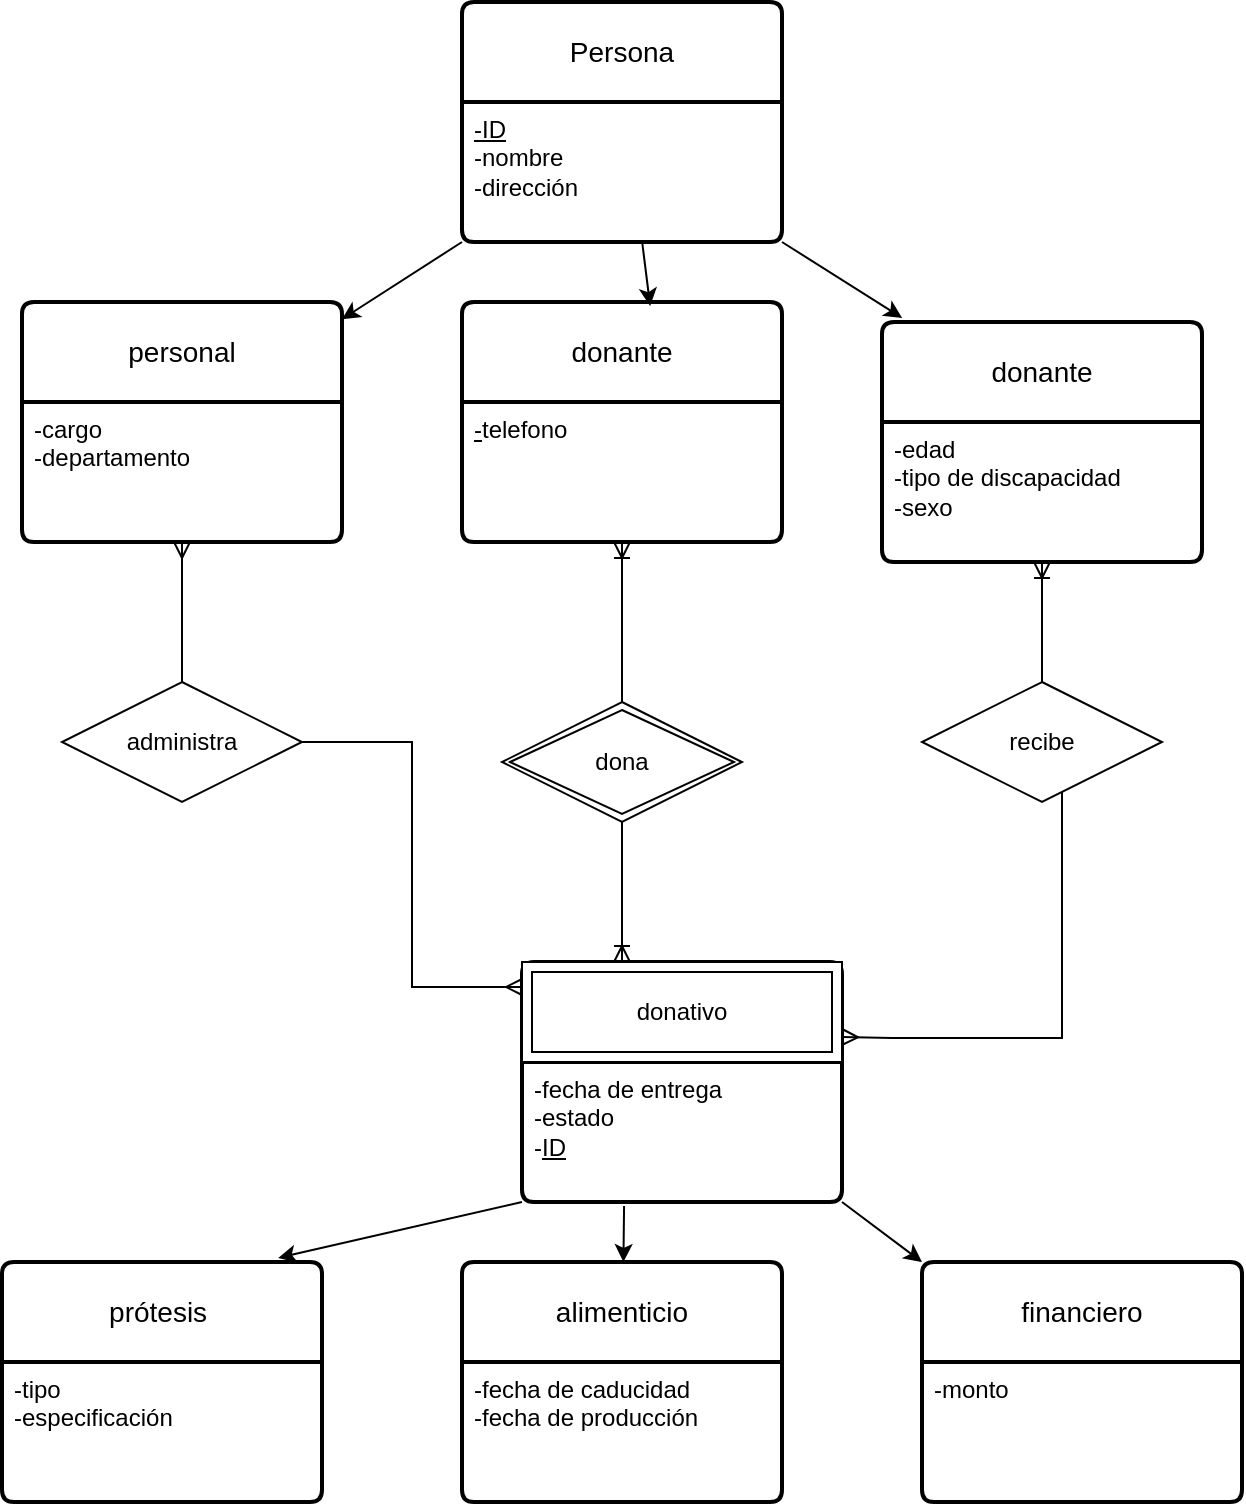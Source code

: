 <mxfile version="24.1.0" type="github">
  <diagram id="R2lEEEUBdFMjLlhIrx00" name="Page-1">
    <mxGraphModel dx="880" dy="466" grid="1" gridSize="10" guides="1" tooltips="1" connect="1" arrows="1" fold="1" page="1" pageScale="1" pageWidth="850" pageHeight="1100" math="0" shadow="0" extFonts="Permanent Marker^https://fonts.googleapis.com/css?family=Permanent+Marker">
      <root>
        <mxCell id="0" />
        <mxCell id="1" parent="0" />
        <mxCell id="fsoGRjE2YTRlCACnc3y2-1" value="Persona" style="swimlane;childLayout=stackLayout;horizontal=1;startSize=50;horizontalStack=0;rounded=1;fontSize=14;fontStyle=0;strokeWidth=2;resizeParent=0;resizeLast=1;shadow=0;dashed=0;align=center;arcSize=4;whiteSpace=wrap;html=1;" vertex="1" parent="1">
          <mxGeometry x="370" y="50" width="160" height="120" as="geometry" />
        </mxCell>
        <mxCell id="fsoGRjE2YTRlCACnc3y2-2" value="&lt;u&gt;-ID&lt;/u&gt;&lt;div&gt;-nombre&lt;/div&gt;&lt;div&gt;-dirección&lt;/div&gt;" style="align=left;strokeColor=none;fillColor=none;spacingLeft=4;fontSize=12;verticalAlign=top;resizable=0;rotatable=0;part=1;html=1;" vertex="1" parent="fsoGRjE2YTRlCACnc3y2-1">
          <mxGeometry y="50" width="160" height="70" as="geometry" />
        </mxCell>
        <mxCell id="fsoGRjE2YTRlCACnc3y2-3" value="donante" style="swimlane;childLayout=stackLayout;horizontal=1;startSize=50;horizontalStack=0;rounded=1;fontSize=14;fontStyle=0;strokeWidth=2;resizeParent=0;resizeLast=1;shadow=0;dashed=0;align=center;arcSize=4;whiteSpace=wrap;html=1;" vertex="1" parent="1">
          <mxGeometry x="370" y="200" width="160" height="120" as="geometry" />
        </mxCell>
        <mxCell id="fsoGRjE2YTRlCACnc3y2-4" value="&lt;u&gt;-&lt;/u&gt;telefono" style="align=left;strokeColor=none;fillColor=none;spacingLeft=4;fontSize=12;verticalAlign=top;resizable=0;rotatable=0;part=1;html=1;" vertex="1" parent="fsoGRjE2YTRlCACnc3y2-3">
          <mxGeometry y="50" width="160" height="70" as="geometry" />
        </mxCell>
        <mxCell id="fsoGRjE2YTRlCACnc3y2-5" value="donante" style="swimlane;childLayout=stackLayout;horizontal=1;startSize=50;horizontalStack=0;rounded=1;fontSize=14;fontStyle=0;strokeWidth=2;resizeParent=0;resizeLast=1;shadow=0;dashed=0;align=center;arcSize=4;whiteSpace=wrap;html=1;" vertex="1" parent="1">
          <mxGeometry x="580" y="210" width="160" height="120" as="geometry" />
        </mxCell>
        <mxCell id="fsoGRjE2YTRlCACnc3y2-6" value="-edad&lt;div&gt;-tipo de discapacidad&lt;/div&gt;&lt;div&gt;-sexo&lt;/div&gt;" style="align=left;strokeColor=none;fillColor=none;spacingLeft=4;fontSize=12;verticalAlign=top;resizable=0;rotatable=0;part=1;html=1;" vertex="1" parent="fsoGRjE2YTRlCACnc3y2-5">
          <mxGeometry y="50" width="160" height="70" as="geometry" />
        </mxCell>
        <mxCell id="fsoGRjE2YTRlCACnc3y2-7" value="personal" style="swimlane;childLayout=stackLayout;horizontal=1;startSize=50;horizontalStack=0;rounded=1;fontSize=14;fontStyle=0;strokeWidth=2;resizeParent=0;resizeLast=1;shadow=0;dashed=0;align=center;arcSize=4;whiteSpace=wrap;html=1;" vertex="1" parent="1">
          <mxGeometry x="150" y="200" width="160" height="120" as="geometry" />
        </mxCell>
        <mxCell id="fsoGRjE2YTRlCACnc3y2-8" value="-cargo&lt;div&gt;-departamento&lt;/div&gt;" style="align=left;strokeColor=none;fillColor=none;spacingLeft=4;fontSize=12;verticalAlign=top;resizable=0;rotatable=0;part=1;html=1;" vertex="1" parent="fsoGRjE2YTRlCACnc3y2-7">
          <mxGeometry y="50" width="160" height="70" as="geometry" />
        </mxCell>
        <mxCell id="fsoGRjE2YTRlCACnc3y2-9" value="donativo" style="swimlane;childLayout=stackLayout;horizontal=1;startSize=50;horizontalStack=0;rounded=1;fontSize=14;fontStyle=0;strokeWidth=2;resizeParent=0;resizeLast=1;shadow=0;dashed=0;align=center;arcSize=4;whiteSpace=wrap;html=1;" vertex="1" parent="1">
          <mxGeometry x="400" y="530" width="160" height="120" as="geometry" />
        </mxCell>
        <mxCell id="fsoGRjE2YTRlCACnc3y2-10" value="-fecha de entrega&lt;div&gt;-estado&lt;/div&gt;&lt;div&gt;-&lt;u&gt;ID&lt;/u&gt;&lt;/div&gt;" style="align=left;strokeColor=none;fillColor=none;spacingLeft=4;fontSize=12;verticalAlign=top;resizable=0;rotatable=0;part=1;html=1;" vertex="1" parent="fsoGRjE2YTRlCACnc3y2-9">
          <mxGeometry y="50" width="160" height="70" as="geometry" />
        </mxCell>
        <mxCell id="fsoGRjE2YTRlCACnc3y2-11" value="financiero" style="swimlane;childLayout=stackLayout;horizontal=1;startSize=50;horizontalStack=0;rounded=1;fontSize=14;fontStyle=0;strokeWidth=2;resizeParent=0;resizeLast=1;shadow=0;dashed=0;align=center;arcSize=4;whiteSpace=wrap;html=1;" vertex="1" parent="1">
          <mxGeometry x="600" y="680" width="160" height="120" as="geometry" />
        </mxCell>
        <mxCell id="fsoGRjE2YTRlCACnc3y2-12" value="-monto" style="align=left;strokeColor=none;fillColor=none;spacingLeft=4;fontSize=12;verticalAlign=top;resizable=0;rotatable=0;part=1;html=1;" vertex="1" parent="fsoGRjE2YTRlCACnc3y2-11">
          <mxGeometry y="50" width="160" height="70" as="geometry" />
        </mxCell>
        <mxCell id="fsoGRjE2YTRlCACnc3y2-13" value="alimenticio" style="swimlane;childLayout=stackLayout;horizontal=1;startSize=50;horizontalStack=0;rounded=1;fontSize=14;fontStyle=0;strokeWidth=2;resizeParent=0;resizeLast=1;shadow=0;dashed=0;align=center;arcSize=4;whiteSpace=wrap;html=1;" vertex="1" parent="1">
          <mxGeometry x="370" y="680" width="160" height="120" as="geometry" />
        </mxCell>
        <mxCell id="fsoGRjE2YTRlCACnc3y2-14" value="-fecha de caducidad&lt;div&gt;-fecha de producción&lt;span style=&quot;color: rgba(0, 0, 0, 0); font-family: monospace; font-size: 0px; background-color: initial;&quot;&gt;%3CmxGraphModel%3E%3Croot%3E%3CmxCell%20id%3D%220%22%2F%3E%3CmxCell%20id%3D%221%22%20parent%3D%220%22%2F%3E%3CmxCell%20id%3D%222%22%20value%3D%22donante%22%20style%3D%22swimlane%3BchildLayout%3DstackLayout%3Bhorizontal%3D1%3BstartSize%3D50%3BhorizontalStack%3D0%3Brounded%3D1%3BfontSize%3D14%3BfontStyle%3D0%3BstrokeWidth%3D2%3BresizeParent%3D0%3BresizeLast%3D1%3Bshadow%3D0%3Bdashed%3D0%3Balign%3Dcenter%3BarcSize%3D4%3BwhiteSpace%3Dwrap%3Bhtml%3D1%3B%22%20vertex%3D%221%22%20parent%3D%221%22%3E%3CmxGeometry%20x%3D%22580%22%20y%3D%22210%22%20width%3D%22160%22%20height%3D%22120%22%20as%3D%22geometry%22%2F%3E%3C%2FmxCell%3E%3CmxCell%20id%3D%223%22%20value%3D%22-edad%26lt%3Bdiv%26gt%3B-tipo%20de%20discapacidad%26lt%3B%2Fdiv%26gt%3B%26lt%3Bdiv%26gt%3B-sexo%26lt%3B%2Fdiv%26gt%3B%22%20style%3D%22align%3Dleft%3BstrokeColor%3Dnone%3BfillColor%3Dnone%3BspacingLeft%3D4%3BfontSize%3D12%3BverticalAlign%3Dtop%3Bresizable%3D0%3Brotatable%3D0%3Bpart%3D1%3Bhtml%3D1%3B%22%20vertex%3D%221%22%20parent%3D%222%22%3E%3CmxGeometry%20y%3D%2250%22%20width%3D%22160%22%20height%3D%2270%22%20as%3D%22geometry%22%2F%3E%3C%2FmxCell%3E%3C%2Froot%3E%3C%2FmxGraphModel%3E&lt;/span&gt;&lt;/div&gt;" style="align=left;strokeColor=none;fillColor=none;spacingLeft=4;fontSize=12;verticalAlign=top;resizable=0;rotatable=0;part=1;html=1;" vertex="1" parent="fsoGRjE2YTRlCACnc3y2-13">
          <mxGeometry y="50" width="160" height="70" as="geometry" />
        </mxCell>
        <mxCell id="fsoGRjE2YTRlCACnc3y2-15" value="prótesis&amp;nbsp;" style="swimlane;childLayout=stackLayout;horizontal=1;startSize=50;horizontalStack=0;rounded=1;fontSize=14;fontStyle=0;strokeWidth=2;resizeParent=0;resizeLast=1;shadow=0;dashed=0;align=center;arcSize=4;whiteSpace=wrap;html=1;" vertex="1" parent="1">
          <mxGeometry x="140" y="680" width="160" height="120" as="geometry" />
        </mxCell>
        <mxCell id="fsoGRjE2YTRlCACnc3y2-16" value="-tipo&lt;div&gt;-especificación&lt;/div&gt;" style="align=left;strokeColor=none;fillColor=none;spacingLeft=4;fontSize=12;verticalAlign=top;resizable=0;rotatable=0;part=1;html=1;" vertex="1" parent="fsoGRjE2YTRlCACnc3y2-15">
          <mxGeometry y="50" width="160" height="70" as="geometry" />
        </mxCell>
        <mxCell id="fsoGRjE2YTRlCACnc3y2-17" value="" style="endArrow=classic;html=1;rounded=0;entryX=0.863;entryY=-0.017;entryDx=0;entryDy=0;entryPerimeter=0;exitX=0;exitY=1;exitDx=0;exitDy=0;" edge="1" parent="1" source="fsoGRjE2YTRlCACnc3y2-10" target="fsoGRjE2YTRlCACnc3y2-15">
          <mxGeometry width="50" height="50" relative="1" as="geometry">
            <mxPoint x="410" y="620" as="sourcePoint" />
            <mxPoint x="460" y="570" as="targetPoint" />
          </mxGeometry>
        </mxCell>
        <mxCell id="fsoGRjE2YTRlCACnc3y2-18" value="" style="endArrow=classic;html=1;rounded=0;exitX=0.319;exitY=1.029;exitDx=0;exitDy=0;exitPerimeter=0;" edge="1" parent="1" source="fsoGRjE2YTRlCACnc3y2-10" target="fsoGRjE2YTRlCACnc3y2-13">
          <mxGeometry width="50" height="50" relative="1" as="geometry">
            <mxPoint x="380" y="640" as="sourcePoint" />
            <mxPoint x="288" y="688" as="targetPoint" />
          </mxGeometry>
        </mxCell>
        <mxCell id="fsoGRjE2YTRlCACnc3y2-19" value="" style="endArrow=classic;html=1;rounded=0;entryX=0;entryY=0;entryDx=0;entryDy=0;exitX=1;exitY=1;exitDx=0;exitDy=0;" edge="1" parent="1" source="fsoGRjE2YTRlCACnc3y2-10" target="fsoGRjE2YTRlCACnc3y2-11">
          <mxGeometry width="50" height="50" relative="1" as="geometry">
            <mxPoint x="390" y="650" as="sourcePoint" />
            <mxPoint x="298" y="698" as="targetPoint" />
          </mxGeometry>
        </mxCell>
        <mxCell id="fsoGRjE2YTRlCACnc3y2-20" value="" style="endArrow=classic;html=1;rounded=0;entryX=0.063;entryY=-0.017;entryDx=0;entryDy=0;entryPerimeter=0;exitX=1;exitY=1;exitDx=0;exitDy=0;" edge="1" parent="1" source="fsoGRjE2YTRlCACnc3y2-2" target="fsoGRjE2YTRlCACnc3y2-5">
          <mxGeometry width="50" height="50" relative="1" as="geometry">
            <mxPoint x="410" y="320" as="sourcePoint" />
            <mxPoint x="460" y="270" as="targetPoint" />
          </mxGeometry>
        </mxCell>
        <mxCell id="fsoGRjE2YTRlCACnc3y2-21" value="" style="endArrow=classic;html=1;rounded=0;entryX=0.588;entryY=0.017;entryDx=0;entryDy=0;entryPerimeter=0;exitX=0.563;exitY=1;exitDx=0;exitDy=0;exitPerimeter=0;" edge="1" parent="1" source="fsoGRjE2YTRlCACnc3y2-2" target="fsoGRjE2YTRlCACnc3y2-3">
          <mxGeometry width="50" height="50" relative="1" as="geometry">
            <mxPoint x="410" y="320" as="sourcePoint" />
            <mxPoint x="460" y="270" as="targetPoint" />
          </mxGeometry>
        </mxCell>
        <mxCell id="fsoGRjE2YTRlCACnc3y2-22" value="" style="endArrow=classic;html=1;rounded=0;exitX=0;exitY=1;exitDx=0;exitDy=0;" edge="1" parent="1" source="fsoGRjE2YTRlCACnc3y2-2" target="fsoGRjE2YTRlCACnc3y2-7">
          <mxGeometry width="50" height="50" relative="1" as="geometry">
            <mxPoint x="410" y="320" as="sourcePoint" />
            <mxPoint x="460" y="270" as="targetPoint" />
          </mxGeometry>
        </mxCell>
        <mxCell id="fsoGRjE2YTRlCACnc3y2-23" value="donativo" style="shape=ext;margin=3;double=1;whiteSpace=wrap;html=1;align=center;" vertex="1" parent="1">
          <mxGeometry x="400" y="530" width="160" height="50" as="geometry" />
        </mxCell>
        <mxCell id="fsoGRjE2YTRlCACnc3y2-26" value="" style="edgeStyle=orthogonalEdgeStyle;rounded=0;orthogonalLoop=1;jettySize=auto;html=1;endArrow=ERoneToMany;endFill=0;" edge="1" parent="1" source="fsoGRjE2YTRlCACnc3y2-25" target="fsoGRjE2YTRlCACnc3y2-4">
          <mxGeometry relative="1" as="geometry" />
        </mxCell>
        <mxCell id="fsoGRjE2YTRlCACnc3y2-27" value="" style="edgeStyle=orthogonalEdgeStyle;rounded=0;orthogonalLoop=1;jettySize=auto;html=1;endArrow=ERoneToMany;endFill=0;" edge="1" parent="1" source="fsoGRjE2YTRlCACnc3y2-25" target="fsoGRjE2YTRlCACnc3y2-23">
          <mxGeometry relative="1" as="geometry">
            <Array as="points">
              <mxPoint x="450" y="510" />
              <mxPoint x="450" y="510" />
            </Array>
          </mxGeometry>
        </mxCell>
        <mxCell id="fsoGRjE2YTRlCACnc3y2-25" value="dona" style="shape=rhombus;double=1;perimeter=rhombusPerimeter;whiteSpace=wrap;html=1;align=center;" vertex="1" parent="1">
          <mxGeometry x="390" y="400" width="120" height="60" as="geometry" />
        </mxCell>
        <mxCell id="fsoGRjE2YTRlCACnc3y2-29" style="edgeStyle=orthogonalEdgeStyle;rounded=0;orthogonalLoop=1;jettySize=auto;html=1;entryX=0;entryY=0.25;entryDx=0;entryDy=0;endArrow=ERmany;endFill=0;" edge="1" parent="1" source="fsoGRjE2YTRlCACnc3y2-28" target="fsoGRjE2YTRlCACnc3y2-23">
          <mxGeometry relative="1" as="geometry" />
        </mxCell>
        <mxCell id="fsoGRjE2YTRlCACnc3y2-30" value="" style="edgeStyle=orthogonalEdgeStyle;rounded=0;orthogonalLoop=1;jettySize=auto;html=1;endArrow=ERmany;endFill=0;" edge="1" parent="1" source="fsoGRjE2YTRlCACnc3y2-28" target="fsoGRjE2YTRlCACnc3y2-8">
          <mxGeometry relative="1" as="geometry" />
        </mxCell>
        <mxCell id="fsoGRjE2YTRlCACnc3y2-28" value="administra" style="shape=rhombus;perimeter=rhombusPerimeter;whiteSpace=wrap;html=1;align=center;" vertex="1" parent="1">
          <mxGeometry x="170" y="390" width="120" height="60" as="geometry" />
        </mxCell>
        <mxCell id="fsoGRjE2YTRlCACnc3y2-33" value="" style="edgeStyle=orthogonalEdgeStyle;rounded=0;orthogonalLoop=1;jettySize=auto;html=1;endArrow=ERoneToMany;endFill=0;" edge="1" parent="1" source="fsoGRjE2YTRlCACnc3y2-31" target="fsoGRjE2YTRlCACnc3y2-6">
          <mxGeometry relative="1" as="geometry" />
        </mxCell>
        <mxCell id="fsoGRjE2YTRlCACnc3y2-34" style="edgeStyle=orthogonalEdgeStyle;rounded=0;orthogonalLoop=1;jettySize=auto;html=1;entryX=1;entryY=0.75;entryDx=0;entryDy=0;endArrow=ERmany;endFill=0;" edge="1" parent="1" source="fsoGRjE2YTRlCACnc3y2-31" target="fsoGRjE2YTRlCACnc3y2-23">
          <mxGeometry relative="1" as="geometry">
            <Array as="points">
              <mxPoint x="670" y="568" />
              <mxPoint x="585" y="568" />
            </Array>
          </mxGeometry>
        </mxCell>
        <mxCell id="fsoGRjE2YTRlCACnc3y2-31" value="recibe" style="shape=rhombus;perimeter=rhombusPerimeter;whiteSpace=wrap;html=1;align=center;" vertex="1" parent="1">
          <mxGeometry x="600" y="390" width="120" height="60" as="geometry" />
        </mxCell>
      </root>
    </mxGraphModel>
  </diagram>
</mxfile>
